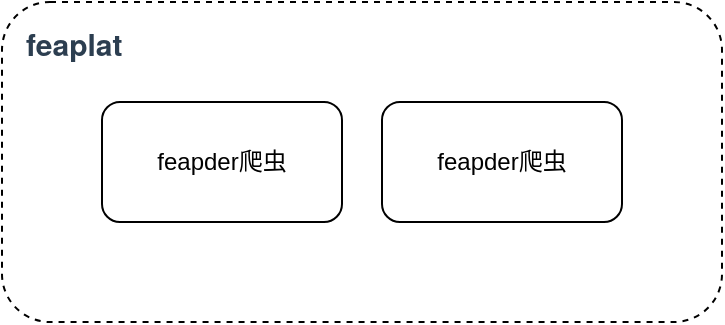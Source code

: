 <mxfile version="16.5.6" type="github"><diagram id="49zp5q282DoWhBJulSRE" name="第 1 页"><mxGraphModel dx="1422" dy="804" grid="1" gridSize="10" guides="1" tooltips="1" connect="1" arrows="1" fold="1" page="1" pageScale="1" pageWidth="827" pageHeight="1169" background="none" math="0" shadow="0"><root><mxCell id="0"/><mxCell id="1" parent="0"/><mxCell id="tJwv_HR_MBIew1xUi3yw-6" value="&lt;span style=&quot;box-sizing: border-box ; color: rgb(44 , 62 , 80) ; font-weight: 600 ; font-family: &amp;quot;source sans pro&amp;quot; , &amp;quot;helvetica neue&amp;quot; , &amp;quot;arial&amp;quot; , sans-serif ; font-size: 15px ; word-spacing: 0.8px ; background-color: rgb(255 , 255 , 255)&quot;&gt;feaplat&lt;/span&gt;" style="rounded=1;whiteSpace=wrap;html=1;dashed=1;align=left;verticalAlign=top;labelPosition=center;verticalLabelPosition=middle;spacingTop=5;spacingLeft=10;" vertex="1" parent="1"><mxGeometry x="140" y="150" width="360" height="160" as="geometry"/></mxCell><mxCell id="tJwv_HR_MBIew1xUi3yw-3" value="feapder爬虫" style="rounded=1;whiteSpace=wrap;html=1;" vertex="1" parent="1"><mxGeometry x="190" y="200" width="120" height="60" as="geometry"/></mxCell><mxCell id="tJwv_HR_MBIew1xUi3yw-5" value="feapder爬虫" style="rounded=1;whiteSpace=wrap;html=1;" vertex="1" parent="1"><mxGeometry x="330" y="200" width="120" height="60" as="geometry"/></mxCell></root></mxGraphModel></diagram></mxfile>